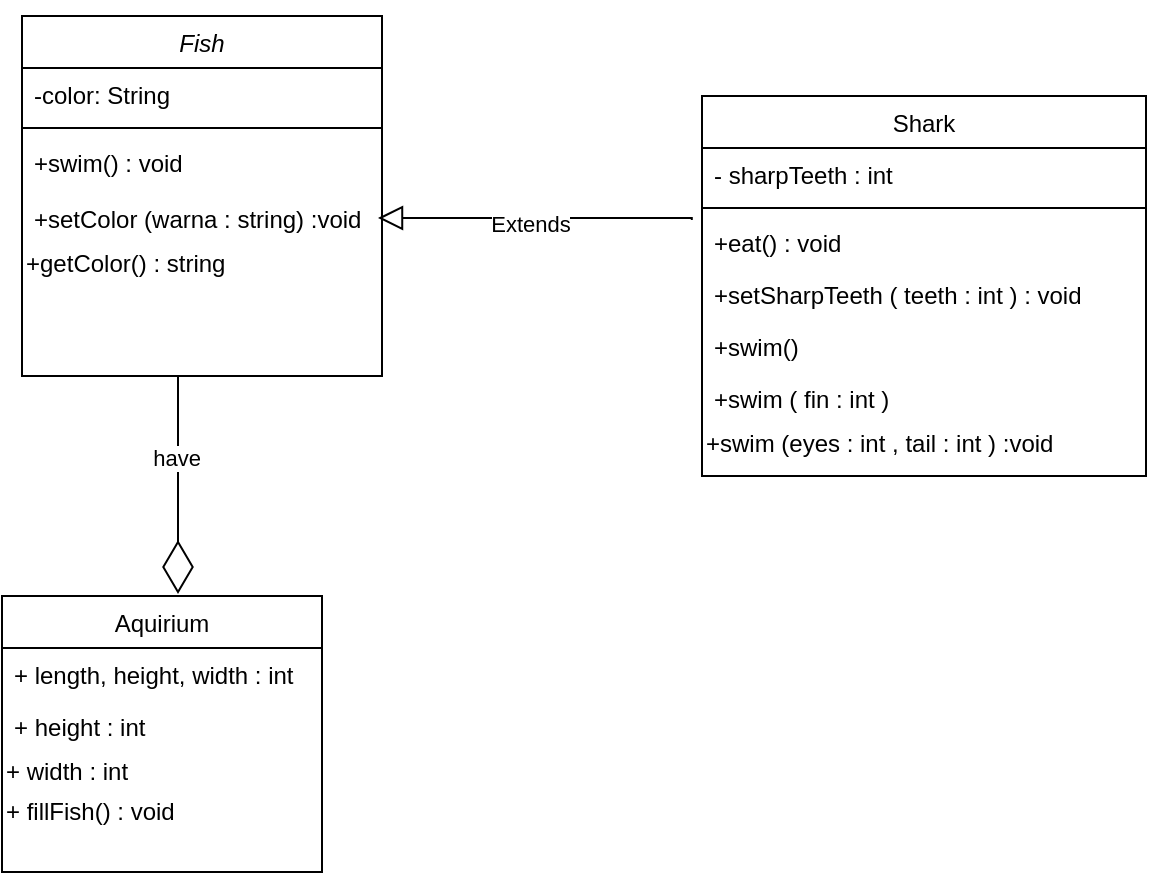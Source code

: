 <mxfile version="13.8.0" type="github" pages="3">
  <diagram id="C5RBs43oDa-KdzZeNtuy" name="Page-1">
    <mxGraphModel dx="847" dy="412" grid="1" gridSize="10" guides="1" tooltips="1" connect="1" arrows="1" fold="1" page="1" pageScale="1" pageWidth="827" pageHeight="1169" math="0" shadow="0">
      <root>
        <mxCell id="WIyWlLk6GJQsqaUBKTNV-0" />
        <mxCell id="WIyWlLk6GJQsqaUBKTNV-1" parent="WIyWlLk6GJQsqaUBKTNV-0" />
        <mxCell id="Wi7lCZhTlXyHsakPtHtF-3" style="edgeStyle=orthogonalEdgeStyle;rounded=0;orthogonalLoop=1;jettySize=auto;html=1;exitX=0.5;exitY=0;exitDx=0;exitDy=0;" parent="WIyWlLk6GJQsqaUBKTNV-1" source="zkfFHV4jXpPFQw0GAbJ--0" edge="1">
          <mxGeometry relative="1" as="geometry">
            <mxPoint x="300" y="90" as="targetPoint" />
          </mxGeometry>
        </mxCell>
        <mxCell id="zkfFHV4jXpPFQw0GAbJ--0" value="Fish" style="swimlane;fontStyle=2;align=center;verticalAlign=top;childLayout=stackLayout;horizontal=1;startSize=26;horizontalStack=0;resizeParent=1;resizeLast=0;collapsible=1;marginBottom=0;rounded=0;shadow=0;strokeWidth=1;" parent="WIyWlLk6GJQsqaUBKTNV-1" vertex="1">
          <mxGeometry x="190" y="80" width="180" height="180" as="geometry">
            <mxRectangle x="230" y="140" width="160" height="26" as="alternateBounds" />
          </mxGeometry>
        </mxCell>
        <mxCell id="zkfFHV4jXpPFQw0GAbJ--1" value="-color: String" style="text;align=left;verticalAlign=top;spacingLeft=4;spacingRight=4;overflow=hidden;rotatable=0;points=[[0,0.5],[1,0.5]];portConstraint=eastwest;" parent="zkfFHV4jXpPFQw0GAbJ--0" vertex="1">
          <mxGeometry y="26" width="180" height="26" as="geometry" />
        </mxCell>
        <mxCell id="Wi7lCZhTlXyHsakPtHtF-8" value="" style="line;html=1;strokeWidth=1;align=left;verticalAlign=middle;spacingTop=-1;spacingLeft=3;spacingRight=3;rotatable=0;labelPosition=right;points=[];portConstraint=eastwest;" parent="zkfFHV4jXpPFQw0GAbJ--0" vertex="1">
          <mxGeometry y="52" width="180" height="8" as="geometry" />
        </mxCell>
        <mxCell id="zkfFHV4jXpPFQw0GAbJ--2" value="+swim() : void" style="text;align=left;verticalAlign=top;spacingLeft=4;spacingRight=4;overflow=hidden;rotatable=0;points=[[0,0.5],[1,0.5]];portConstraint=eastwest;rounded=0;shadow=0;html=0;" parent="zkfFHV4jXpPFQw0GAbJ--0" vertex="1">
          <mxGeometry y="60" width="180" height="28" as="geometry" />
        </mxCell>
        <mxCell id="zkfFHV4jXpPFQw0GAbJ--3" value="+setColor (warna : string) :void" style="text;align=left;verticalAlign=top;spacingLeft=4;spacingRight=4;overflow=hidden;rotatable=0;points=[[0,0.5],[1,0.5]];portConstraint=eastwest;rounded=0;shadow=0;html=0;" parent="zkfFHV4jXpPFQw0GAbJ--0" vertex="1">
          <mxGeometry y="88" width="180" height="26" as="geometry" />
        </mxCell>
        <mxCell id="Wi7lCZhTlXyHsakPtHtF-4" value="+getColor() : string" style="text;html=1;align=left;verticalAlign=middle;resizable=0;points=[];autosize=1;" parent="zkfFHV4jXpPFQw0GAbJ--0" vertex="1">
          <mxGeometry y="114" width="180" height="20" as="geometry" />
        </mxCell>
        <mxCell id="Wi7lCZhTlXyHsakPtHtF-12" value="" style="endArrow=block;endSize=10;endFill=0;shadow=0;strokeWidth=1;rounded=0;edgeStyle=elbowEdgeStyle;elbow=vertical;exitX=-0.023;exitY=0.077;exitDx=0;exitDy=0;exitPerimeter=0;" parent="WIyWlLk6GJQsqaUBKTNV-1" source="zkfFHV4jXpPFQw0GAbJ--19" edge="1">
          <mxGeometry width="160" relative="1" as="geometry">
            <mxPoint x="430" y="200" as="sourcePoint" />
            <mxPoint x="368" y="181" as="targetPoint" />
            <Array as="points">
              <mxPoint x="440" y="181" />
            </Array>
          </mxGeometry>
        </mxCell>
        <mxCell id="Wi7lCZhTlXyHsakPtHtF-13" value="Extends" style="edgeLabel;html=1;align=center;verticalAlign=middle;resizable=0;points=[];" parent="Wi7lCZhTlXyHsakPtHtF-12" vertex="1" connectable="0">
          <mxGeometry x="0.036" y="3" relative="1" as="geometry">
            <mxPoint as="offset" />
          </mxGeometry>
        </mxCell>
        <mxCell id="zkfFHV4jXpPFQw0GAbJ--17" value="Shark" style="swimlane;fontStyle=0;align=center;verticalAlign=top;childLayout=stackLayout;horizontal=1;startSize=26;horizontalStack=0;resizeParent=1;resizeLast=0;collapsible=1;marginBottom=0;rounded=0;shadow=0;strokeWidth=1;" parent="WIyWlLk6GJQsqaUBKTNV-1" vertex="1">
          <mxGeometry x="530" y="120" width="222" height="190" as="geometry">
            <mxRectangle x="508" y="120" width="160" height="26" as="alternateBounds" />
          </mxGeometry>
        </mxCell>
        <mxCell id="zkfFHV4jXpPFQw0GAbJ--18" value="- sharpTeeth : int" style="text;align=left;verticalAlign=top;spacingLeft=4;spacingRight=4;overflow=hidden;rotatable=0;points=[[0,0.5],[1,0.5]];portConstraint=eastwest;" parent="zkfFHV4jXpPFQw0GAbJ--17" vertex="1">
          <mxGeometry y="26" width="222" height="26" as="geometry" />
        </mxCell>
        <mxCell id="zkfFHV4jXpPFQw0GAbJ--23" value="" style="line;html=1;strokeWidth=1;align=left;verticalAlign=middle;spacingTop=-1;spacingLeft=3;spacingRight=3;rotatable=0;labelPosition=right;points=[];portConstraint=eastwest;" parent="zkfFHV4jXpPFQw0GAbJ--17" vertex="1">
          <mxGeometry y="52" width="222" height="8" as="geometry" />
        </mxCell>
        <mxCell id="zkfFHV4jXpPFQw0GAbJ--19" value="+eat() : void" style="text;align=left;verticalAlign=top;spacingLeft=4;spacingRight=4;overflow=hidden;rotatable=0;points=[[0,0.5],[1,0.5]];portConstraint=eastwest;rounded=0;shadow=0;html=0;" parent="zkfFHV4jXpPFQw0GAbJ--17" vertex="1">
          <mxGeometry y="60" width="222" height="26" as="geometry" />
        </mxCell>
        <mxCell id="zkfFHV4jXpPFQw0GAbJ--20" value="+setSharpTeeth ( teeth : int ) : void" style="text;align=left;verticalAlign=top;spacingLeft=4;spacingRight=4;overflow=hidden;rotatable=0;points=[[0,0.5],[1,0.5]];portConstraint=eastwest;rounded=0;shadow=0;html=0;" parent="zkfFHV4jXpPFQw0GAbJ--17" vertex="1">
          <mxGeometry y="86" width="222" height="26" as="geometry" />
        </mxCell>
        <mxCell id="zkfFHV4jXpPFQw0GAbJ--21" value="+swim()" style="text;align=left;verticalAlign=top;spacingLeft=4;spacingRight=4;overflow=hidden;rotatable=0;points=[[0,0.5],[1,0.5]];portConstraint=eastwest;rounded=0;shadow=0;html=0;" parent="zkfFHV4jXpPFQw0GAbJ--17" vertex="1">
          <mxGeometry y="112" width="222" height="26" as="geometry" />
        </mxCell>
        <mxCell id="zkfFHV4jXpPFQw0GAbJ--22" value="+swim ( fin : int ) " style="text;align=left;verticalAlign=top;spacingLeft=4;spacingRight=4;overflow=hidden;rotatable=0;points=[[0,0.5],[1,0.5]];portConstraint=eastwest;rounded=0;shadow=0;html=0;" parent="zkfFHV4jXpPFQw0GAbJ--17" vertex="1">
          <mxGeometry y="138" width="222" height="26" as="geometry" />
        </mxCell>
        <mxCell id="Wi7lCZhTlXyHsakPtHtF-9" value="+swim (eyes : int , tail : int ) :void" style="text;html=1;align=left;verticalAlign=middle;resizable=0;points=[];autosize=1;" parent="zkfFHV4jXpPFQw0GAbJ--17" vertex="1">
          <mxGeometry y="164" width="222" height="20" as="geometry" />
        </mxCell>
        <mxCell id="Wi7lCZhTlXyHsakPtHtF-14" value="" style="endArrow=diamondThin;endFill=0;endSize=24;html=1;" parent="WIyWlLk6GJQsqaUBKTNV-1" edge="1">
          <mxGeometry width="160" relative="1" as="geometry">
            <mxPoint x="268" y="260" as="sourcePoint" />
            <mxPoint x="268" y="369" as="targetPoint" />
          </mxGeometry>
        </mxCell>
        <mxCell id="Wi7lCZhTlXyHsakPtHtF-15" value="have" style="edgeLabel;html=1;align=center;verticalAlign=middle;resizable=0;points=[];" parent="Wi7lCZhTlXyHsakPtHtF-14" vertex="1" connectable="0">
          <mxGeometry x="-0.252" y="-1" relative="1" as="geometry">
            <mxPoint as="offset" />
          </mxGeometry>
        </mxCell>
        <mxCell id="zkfFHV4jXpPFQw0GAbJ--6" value="Aquirium" style="swimlane;fontStyle=0;align=center;verticalAlign=top;childLayout=stackLayout;horizontal=1;startSize=26;horizontalStack=0;resizeParent=1;resizeLast=0;collapsible=1;marginBottom=0;rounded=0;shadow=0;strokeWidth=1;" parent="WIyWlLk6GJQsqaUBKTNV-1" vertex="1">
          <mxGeometry x="180" y="370" width="160" height="138" as="geometry">
            <mxRectangle x="130" y="380" width="160" height="26" as="alternateBounds" />
          </mxGeometry>
        </mxCell>
        <mxCell id="zkfFHV4jXpPFQw0GAbJ--7" value="+ length, height, width : int" style="text;align=left;verticalAlign=top;spacingLeft=4;spacingRight=4;overflow=hidden;rotatable=0;points=[[0,0.5],[1,0.5]];portConstraint=eastwest;" parent="zkfFHV4jXpPFQw0GAbJ--6" vertex="1">
          <mxGeometry y="26" width="160" height="26" as="geometry" />
        </mxCell>
        <mxCell id="zkfFHV4jXpPFQw0GAbJ--8" value="+ height : int" style="text;align=left;verticalAlign=top;spacingLeft=4;spacingRight=4;overflow=hidden;rotatable=0;points=[[0,0.5],[1,0.5]];portConstraint=eastwest;rounded=0;shadow=0;html=0;" parent="zkfFHV4jXpPFQw0GAbJ--6" vertex="1">
          <mxGeometry y="52" width="160" height="26" as="geometry" />
        </mxCell>
        <mxCell id="Wi7lCZhTlXyHsakPtHtF-5" value="+ width : int" style="text;html=1;align=left;verticalAlign=middle;resizable=0;points=[];autosize=1;" parent="zkfFHV4jXpPFQw0GAbJ--6" vertex="1">
          <mxGeometry y="78" width="160" height="20" as="geometry" />
        </mxCell>
        <mxCell id="Wi7lCZhTlXyHsakPtHtF-6" value="&lt;span&gt;+ fillFish() : void&lt;/span&gt;" style="text;html=1;align=left;verticalAlign=middle;resizable=0;points=[];autosize=1;" parent="zkfFHV4jXpPFQw0GAbJ--6" vertex="1">
          <mxGeometry y="98" width="160" height="20" as="geometry" />
        </mxCell>
      </root>
    </mxGraphModel>
  </diagram>
  <diagram id="YKpwLMgchnM0ZOZF_c1i" name="Page-2">
    <mxGraphModel dx="847" dy="412" grid="1" gridSize="10" guides="1" tooltips="1" connect="1" arrows="1" fold="1" page="1" pageScale="1" pageWidth="827" pageHeight="1169" math="0" shadow="0">
      <root>
        <mxCell id="q5znj9y8HrVKojNdb-e9-0" />
        <mxCell id="q5znj9y8HrVKojNdb-e9-1" parent="q5znj9y8HrVKojNdb-e9-0" />
        <mxCell id="q5znj9y8HrVKojNdb-e9-2" value="Book&amp;nbsp;" style="html=1;" parent="q5znj9y8HrVKojNdb-e9-1" vertex="1">
          <mxGeometry x="350" y="240" width="110" height="30" as="geometry" />
        </mxCell>
        <mxCell id="q5znj9y8HrVKojNdb-e9-3" value="Publisher" style="html=1;" parent="q5znj9y8HrVKojNdb-e9-1" vertex="1">
          <mxGeometry x="590" y="240" width="110" height="30" as="geometry" />
        </mxCell>
        <mxCell id="q5znj9y8HrVKojNdb-e9-4" value="Library" style="html=1;" parent="q5znj9y8HrVKojNdb-e9-1" vertex="1">
          <mxGeometry x="80" y="240" width="110" height="30" as="geometry" />
        </mxCell>
        <mxCell id="q5znj9y8HrVKojNdb-e9-5" value="Owner" style="html=1;" parent="q5znj9y8HrVKojNdb-e9-1" vertex="1">
          <mxGeometry x="80" y="359" width="110" height="30" as="geometry" />
        </mxCell>
        <mxCell id="ZH2n-JVqnNyNugSYbrFq-16" style="edgeStyle=orthogonalEdgeStyle;rounded=0;orthogonalLoop=1;jettySize=auto;html=1;exitX=0.5;exitY=0;exitDx=0;exitDy=0;entryX=0.5;entryY=1;entryDx=0;entryDy=0;endArrow=openThin;endFill=0;" parent="q5znj9y8HrVKojNdb-e9-1" source="q5znj9y8HrVKojNdb-e9-6" target="q5znj9y8HrVKojNdb-e9-2" edge="1">
          <mxGeometry relative="1" as="geometry" />
        </mxCell>
        <mxCell id="q5znj9y8HrVKojNdb-e9-6" value="Mystery category" style="html=1;" parent="q5znj9y8HrVKojNdb-e9-1" vertex="1">
          <mxGeometry x="600" y="359" width="110" height="30" as="geometry" />
        </mxCell>
        <mxCell id="ZH2n-JVqnNyNugSYbrFq-17" style="edgeStyle=orthogonalEdgeStyle;rounded=0;orthogonalLoop=1;jettySize=auto;html=1;exitX=0.5;exitY=0;exitDx=0;exitDy=0;entryX=0.5;entryY=1;entryDx=0;entryDy=0;endArrow=openThin;endFill=0;" parent="q5znj9y8HrVKojNdb-e9-1" source="q5znj9y8HrVKojNdb-e9-7" target="q5znj9y8HrVKojNdb-e9-2" edge="1">
          <mxGeometry relative="1" as="geometry" />
        </mxCell>
        <mxCell id="q5znj9y8HrVKojNdb-e9-7" value="Fiction category" style="html=1;" parent="q5znj9y8HrVKojNdb-e9-1" vertex="1">
          <mxGeometry x="350" y="359" width="110" height="30" as="geometry" />
        </mxCell>
        <mxCell id="q5znj9y8HrVKojNdb-e9-8" value="Author" style="html=1;" parent="q5znj9y8HrVKojNdb-e9-1" vertex="1">
          <mxGeometry x="350" y="110" width="110" height="30" as="geometry" />
        </mxCell>
        <mxCell id="umzomo275NKOV-hNUS5Y-1" value="" style="endArrow=none;html=1;edgeStyle=orthogonalEdgeStyle;entryX=0.5;entryY=0;entryDx=0;entryDy=0;exitX=0.5;exitY=1;exitDx=0;exitDy=0;" parent="q5znj9y8HrVKojNdb-e9-1" source="q5znj9y8HrVKojNdb-e9-8" target="q5znj9y8HrVKojNdb-e9-2" edge="1">
          <mxGeometry relative="1" as="geometry">
            <mxPoint x="405" y="153" as="sourcePoint" />
            <mxPoint x="460" y="250" as="targetPoint" />
          </mxGeometry>
        </mxCell>
        <mxCell id="umzomo275NKOV-hNUS5Y-2" value="1.. *" style="edgeLabel;resizable=0;html=1;align=left;verticalAlign=bottom;" parent="umzomo275NKOV-hNUS5Y-1" connectable="0" vertex="1">
          <mxGeometry x="-1" relative="1" as="geometry">
            <mxPoint x="-25" y="20" as="offset" />
          </mxGeometry>
        </mxCell>
        <mxCell id="umzomo275NKOV-hNUS5Y-3" value="1.. *" style="edgeLabel;resizable=0;html=1;align=right;verticalAlign=bottom;" parent="umzomo275NKOV-hNUS5Y-1" connectable="0" vertex="1">
          <mxGeometry x="1" relative="1" as="geometry">
            <mxPoint x="-5" as="offset" />
          </mxGeometry>
        </mxCell>
        <mxCell id="umzomo275NKOV-hNUS5Y-4" value="wrote" style="text;html=1;align=center;verticalAlign=middle;resizable=0;points=[];autosize=1;" parent="q5znj9y8HrVKojNdb-e9-1" vertex="1">
          <mxGeometry x="410" y="180" width="40" height="20" as="geometry" />
        </mxCell>
        <mxCell id="umzomo275NKOV-hNUS5Y-5" value="" style="endArrow=diamondThin;endFill=1;endSize=24;html=1;entryX=1;entryY=0.5;entryDx=0;entryDy=0;exitX=0;exitY=0.5;exitDx=0;exitDy=0;" parent="q5znj9y8HrVKojNdb-e9-1" source="q5znj9y8HrVKojNdb-e9-2" target="q5znj9y8HrVKojNdb-e9-4" edge="1">
          <mxGeometry width="160" relative="1" as="geometry">
            <mxPoint x="240" y="260" as="sourcePoint" />
            <mxPoint x="400" y="260" as="targetPoint" />
          </mxGeometry>
        </mxCell>
        <mxCell id="ZH2n-JVqnNyNugSYbrFq-11" value="have" style="edgeLabel;html=1;align=center;verticalAlign=middle;resizable=0;points=[];" parent="umzomo275NKOV-hNUS5Y-5" vertex="1" connectable="0">
          <mxGeometry x="-0.188" y="-2" relative="1" as="geometry">
            <mxPoint as="offset" />
          </mxGeometry>
        </mxCell>
        <mxCell id="umzomo275NKOV-hNUS5Y-6" value="1" style="text;html=1;align=center;verticalAlign=middle;resizable=0;points=[];autosize=1;" parent="q5znj9y8HrVKojNdb-e9-1" vertex="1">
          <mxGeometry x="190" y="260" width="20" height="20" as="geometry" />
        </mxCell>
        <mxCell id="umzomo275NKOV-hNUS5Y-7" value="*" style="text;html=1;align=center;verticalAlign=middle;resizable=0;points=[];autosize=1;" parent="q5znj9y8HrVKojNdb-e9-1" vertex="1">
          <mxGeometry x="330" y="260" width="20" height="20" as="geometry" />
        </mxCell>
        <mxCell id="ZH2n-JVqnNyNugSYbrFq-4" value="" style="endArrow=diamondThin;endFill=1;endSize=24;html=1;entryX=1;entryY=0.5;entryDx=0;entryDy=0;exitX=0;exitY=0.5;exitDx=0;exitDy=0;" parent="q5znj9y8HrVKojNdb-e9-1" source="q5znj9y8HrVKojNdb-e9-3" target="q5znj9y8HrVKojNdb-e9-2" edge="1">
          <mxGeometry width="160" relative="1" as="geometry">
            <mxPoint x="370" y="310" as="sourcePoint" />
            <mxPoint x="530" y="310" as="targetPoint" />
          </mxGeometry>
        </mxCell>
        <mxCell id="ZH2n-JVqnNyNugSYbrFq-15" value="publish by" style="edgeLabel;html=1;align=center;verticalAlign=middle;resizable=0;points=[];" parent="ZH2n-JVqnNyNugSYbrFq-4" vertex="1" connectable="0">
          <mxGeometry x="-0.215" y="-2" relative="1" as="geometry">
            <mxPoint as="offset" />
          </mxGeometry>
        </mxCell>
        <mxCell id="ZH2n-JVqnNyNugSYbrFq-5" value="1 .. *" style="text;html=1;align=center;verticalAlign=middle;resizable=0;points=[];autosize=1;" parent="q5znj9y8HrVKojNdb-e9-1" vertex="1">
          <mxGeometry x="460" y="230" width="40" height="20" as="geometry" />
        </mxCell>
        <mxCell id="ZH2n-JVqnNyNugSYbrFq-6" value="1" style="text;html=1;align=center;verticalAlign=middle;resizable=0;points=[];autosize=1;" parent="q5znj9y8HrVKojNdb-e9-1" vertex="1">
          <mxGeometry x="570" y="230" width="20" height="20" as="geometry" />
        </mxCell>
        <mxCell id="ZH2n-JVqnNyNugSYbrFq-8" value="" style="endArrow=block;endFill=1;html=1;edgeStyle=orthogonalEdgeStyle;align=left;verticalAlign=top;entryX=0.5;entryY=0;entryDx=0;entryDy=0;exitX=0.5;exitY=1;exitDx=0;exitDy=0;" parent="q5znj9y8HrVKojNdb-e9-1" source="q5znj9y8HrVKojNdb-e9-4" target="q5znj9y8HrVKojNdb-e9-5" edge="1">
          <mxGeometry x="-1" relative="1" as="geometry">
            <mxPoint x="100" y="300" as="sourcePoint" />
            <mxPoint x="260" y="300" as="targetPoint" />
          </mxGeometry>
        </mxCell>
        <mxCell id="ZH2n-JVqnNyNugSYbrFq-12" value="1" style="text;html=1;align=center;verticalAlign=middle;resizable=0;points=[];autosize=1;" parent="q5znj9y8HrVKojNdb-e9-1" vertex="1">
          <mxGeometry x="140" y="270" width="20" height="20" as="geometry" />
        </mxCell>
        <mxCell id="ZH2n-JVqnNyNugSYbrFq-13" value="1" style="text;html=1;align=center;verticalAlign=middle;resizable=0;points=[];autosize=1;" parent="q5znj9y8HrVKojNdb-e9-1" vertex="1">
          <mxGeometry x="140" y="339" width="20" height="20" as="geometry" />
        </mxCell>
        <mxCell id="ZH2n-JVqnNyNugSYbrFq-14" value="has" style="text;html=1;align=center;verticalAlign=middle;resizable=0;points=[];autosize=1;" parent="q5znj9y8HrVKojNdb-e9-1" vertex="1">
          <mxGeometry x="100" y="300" width="30" height="20" as="geometry" />
        </mxCell>
      </root>
    </mxGraphModel>
  </diagram>
  <diagram id="I5jAcGuKwOYD9Fb4z08V" name="Page-3">
    <mxGraphModel dx="847" dy="412" grid="1" gridSize="10" guides="1" tooltips="1" connect="1" arrows="1" fold="1" page="1" pageScale="1" pageWidth="827" pageHeight="1169" math="0" shadow="0">
      <root>
        <mxCell id="1CEg2_Ef5P-5Pp8VUG2q-0" />
        <mxCell id="1CEg2_Ef5P-5Pp8VUG2q-1" parent="1CEg2_Ef5P-5Pp8VUG2q-0" />
        <mxCell id="1CEg2_Ef5P-5Pp8VUG2q-2" value="Book" style="swimlane;fontStyle=1;align=center;verticalAlign=top;childLayout=stackLayout;horizontal=1;startSize=26;horizontalStack=0;resizeParent=1;resizeParentMax=0;resizeLast=0;collapsible=1;marginBottom=0;" parent="1CEg2_Ef5P-5Pp8VUG2q-1" vertex="1">
          <mxGeometry x="320" y="150" width="160" height="110" as="geometry" />
        </mxCell>
        <mxCell id="1CEg2_Ef5P-5Pp8VUG2q-3" value="- ISBN : char" style="text;strokeColor=none;fillColor=none;align=left;verticalAlign=top;spacingLeft=4;spacingRight=4;overflow=hidden;rotatable=0;points=[[0,0.5],[1,0.5]];portConstraint=eastwest;" parent="1CEg2_Ef5P-5Pp8VUG2q-2" vertex="1">
          <mxGeometry y="26" width="160" height="24" as="geometry" />
        </mxCell>
        <mxCell id="1CEg2_Ef5P-5Pp8VUG2q-6" value="- author : string" style="text;html=1;align=left;verticalAlign=middle;resizable=0;points=[];autosize=1;" parent="1CEg2_Ef5P-5Pp8VUG2q-2" vertex="1">
          <mxGeometry y="50" width="160" height="20" as="geometry" />
        </mxCell>
        <mxCell id="1CEg2_Ef5P-5Pp8VUG2q-4" value="" style="line;strokeWidth=1;fillColor=none;align=left;verticalAlign=middle;spacingTop=-1;spacingLeft=3;spacingRight=3;rotatable=0;labelPosition=right;points=[];portConstraint=eastwest;" parent="1CEg2_Ef5P-5Pp8VUG2q-2" vertex="1">
          <mxGeometry y="70" width="160" height="10" as="geometry" />
        </mxCell>
        <mxCell id="1CEg2_Ef5P-5Pp8VUG2q-5" value="# stateCD() : boolean" style="text;strokeColor=none;fillColor=none;align=left;verticalAlign=top;spacingLeft=4;spacingRight=4;overflow=hidden;rotatable=0;points=[[0,0.5],[1,0.5]];portConstraint=eastwest;" parent="1CEg2_Ef5P-5Pp8VUG2q-2" vertex="1">
          <mxGeometry y="80" width="160" height="30" as="geometry" />
        </mxCell>
      </root>
    </mxGraphModel>
  </diagram>
</mxfile>
